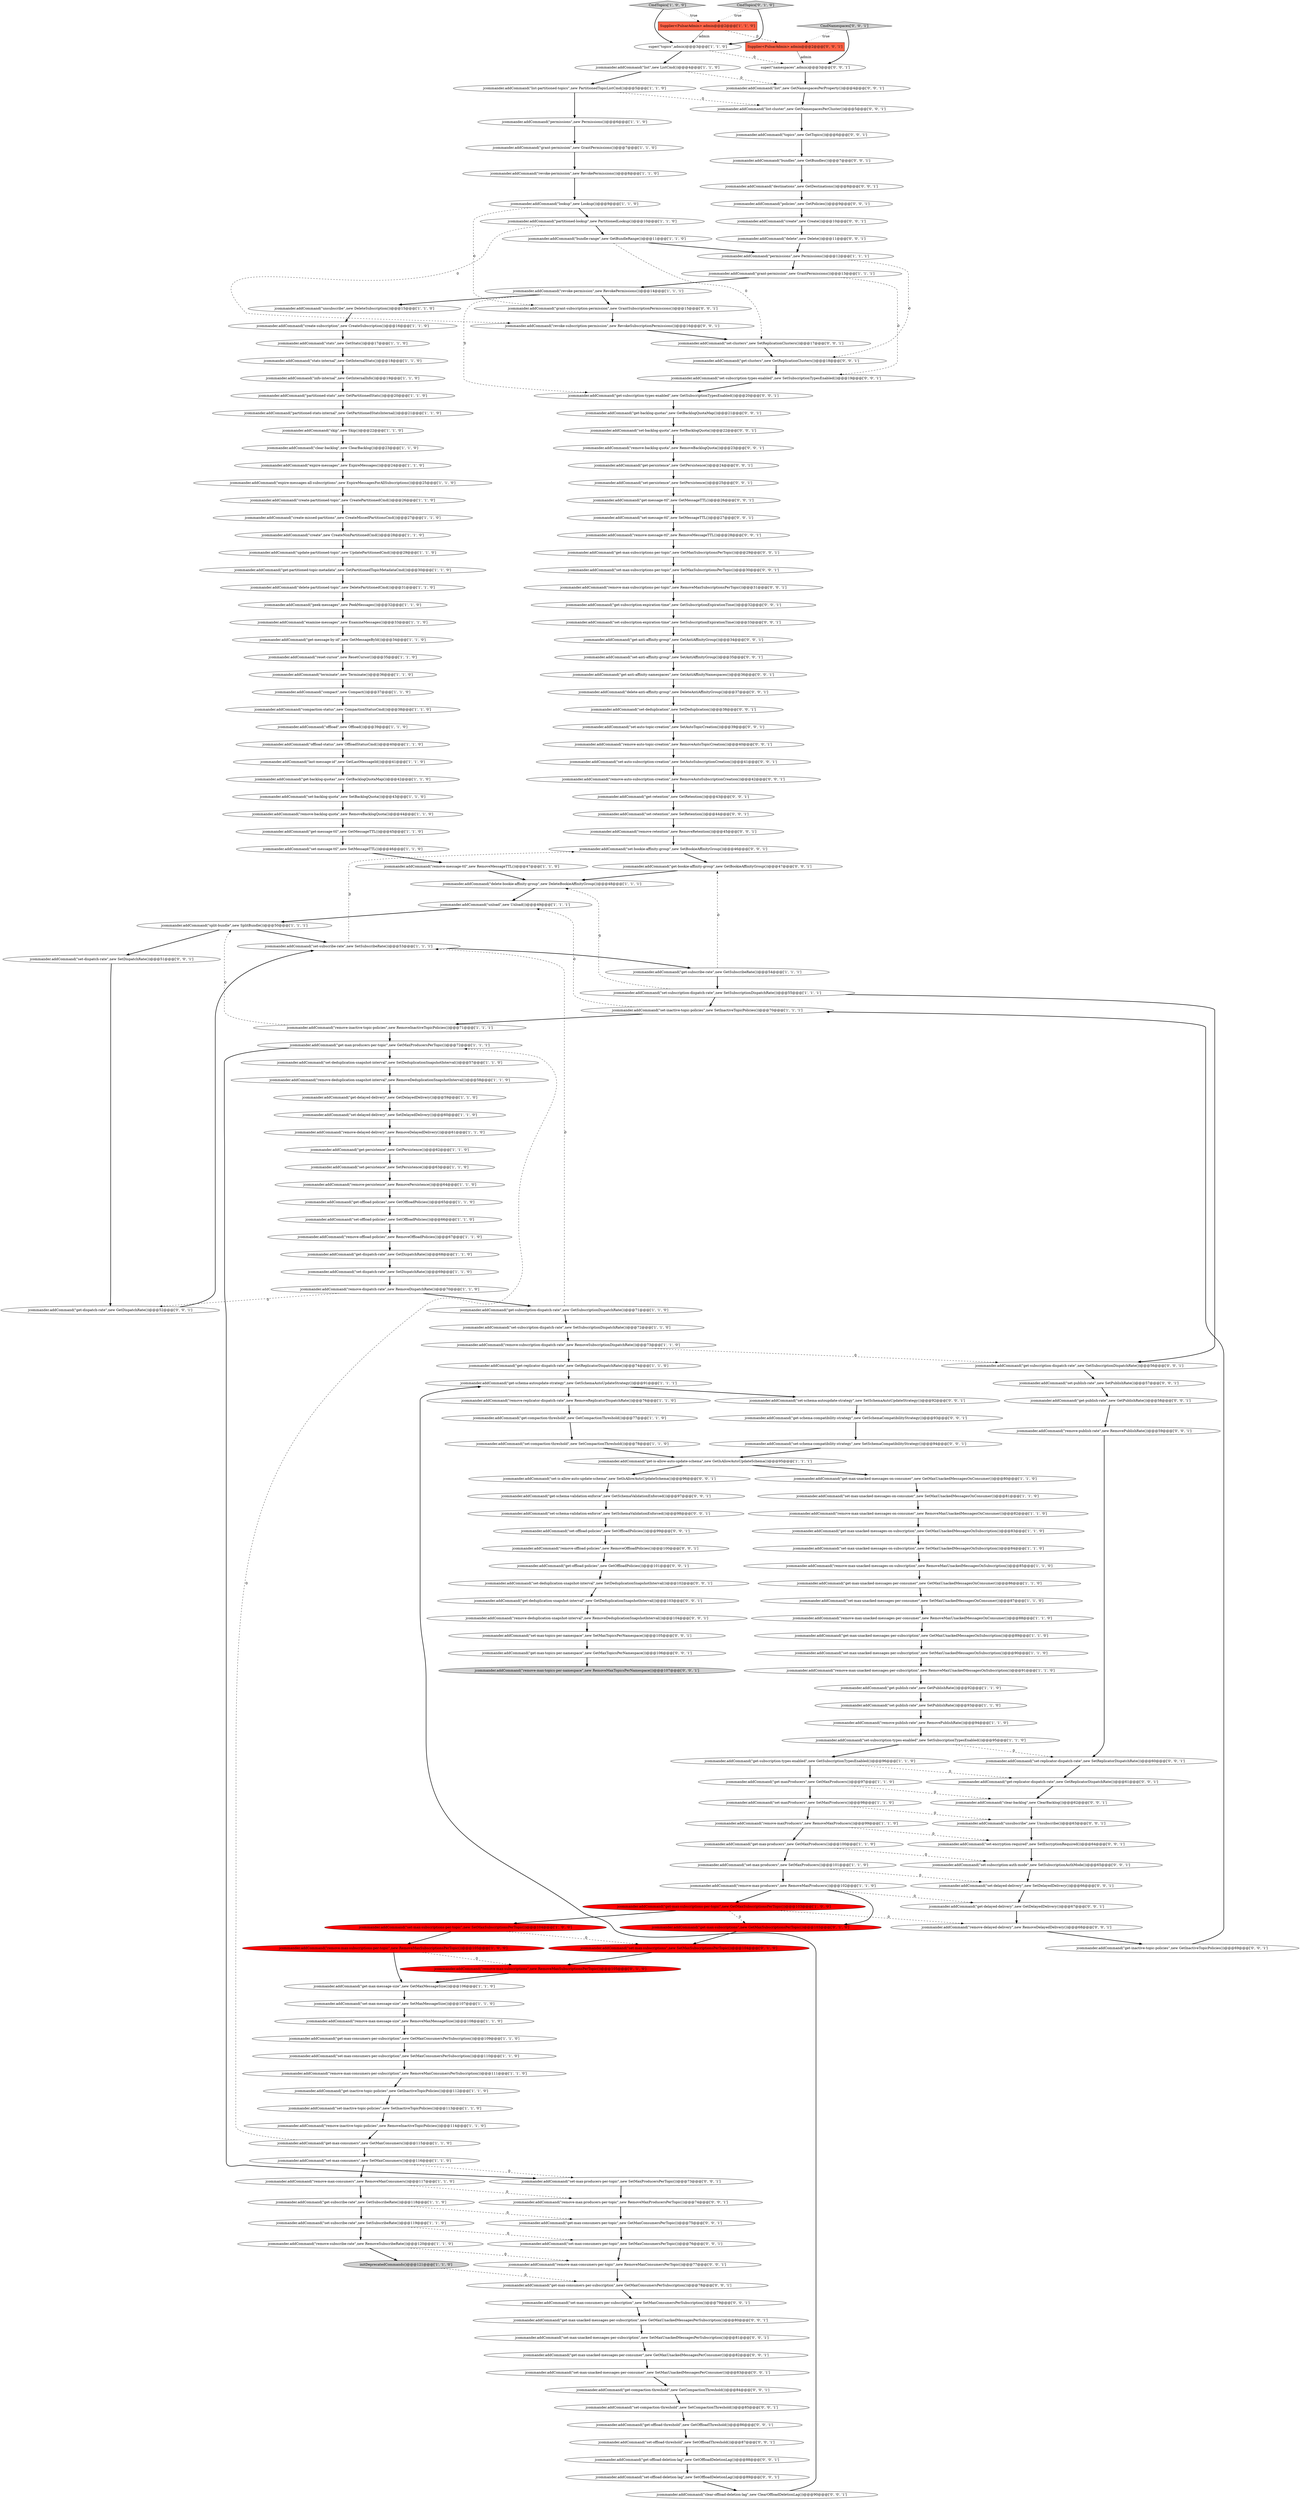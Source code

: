 digraph {
191 [style = filled, label = "jcommander.addCommand(\"list-cluster\",new GetNamespacesPerCluster())@@@5@@@['0', '0', '1']", fillcolor = white, shape = ellipse image = "AAA0AAABBB3BBB"];
61 [style = filled, label = "jcommander.addCommand(\"grant-permission\",new GrantPermissions())@@@13@@@['1', '1', '1']", fillcolor = white, shape = ellipse image = "AAA0AAABBB1BBB"];
88 [style = filled, label = "jcommander.addCommand(\"list\",new ListCmd())@@@4@@@['1', '1', '0']", fillcolor = white, shape = ellipse image = "AAA0AAABBB1BBB"];
70 [style = filled, label = "jcommander.addCommand(\"set-inactive-topic-policies\",new SetInactiveTopicPolicies())@@@70@@@['1', '1', '1']", fillcolor = white, shape = ellipse image = "AAA0AAABBB1BBB"];
201 [style = filled, label = "jcommander.addCommand(\"set-max-unacked-messages-per-consumer\",new SetMaxUnackedMessagesPerConsumer())@@@83@@@['0', '0', '1']", fillcolor = white, shape = ellipse image = "AAA0AAABBB3BBB"];
10 [style = filled, label = "jcommander.addCommand(\"get-max-unacked-messages-on-consumer\",new GetMaxUnackedMessagesOnConsumer())@@@80@@@['1', '1', '0']", fillcolor = white, shape = ellipse image = "AAA0AAABBB1BBB"];
3 [style = filled, label = "jcommander.addCommand(\"last-message-id\",new GetLastMessageId())@@@41@@@['1', '1', '0']", fillcolor = white, shape = ellipse image = "AAA0AAABBB1BBB"];
171 [style = filled, label = "jcommander.addCommand(\"set-deduplication-snapshot-interval\",new SetDeduplicationSnapshotInterval())@@@102@@@['0', '0', '1']", fillcolor = white, shape = ellipse image = "AAA0AAABBB3BBB"];
15 [style = filled, label = "jcommander.addCommand(\"get-subscription-types-enabled\",new GetSubscriptionTypesEnabled())@@@96@@@['1', '1', '0']", fillcolor = white, shape = ellipse image = "AAA0AAABBB1BBB"];
56 [style = filled, label = "jcommander.addCommand(\"get-max-unacked-messages-per-consumer\",new GetMaxUnackedMessagesOnConsumer())@@@86@@@['1', '1', '0']", fillcolor = white, shape = ellipse image = "AAA0AAABBB1BBB"];
96 [style = filled, label = "jcommander.addCommand(\"set-dispatch-rate\",new SetDispatchRate())@@@69@@@['1', '1', '0']", fillcolor = white, shape = ellipse image = "AAA0AAABBB1BBB"];
123 [style = filled, label = "jcommander.addCommand(\"get-max-subscriptions\",new GetMaxSubscriptionsPerTopic())@@@103@@@['0', '1', '0']", fillcolor = red, shape = ellipse image = "AAA1AAABBB2BBB"];
164 [style = filled, label = "jcommander.addCommand(\"delete-anti-affinity-group\",new DeleteAntiAffinityGroup())@@@37@@@['0', '0', '1']", fillcolor = white, shape = ellipse image = "AAA0AAABBB3BBB"];
50 [style = filled, label = "jcommander.addCommand(\"set-subscribe-rate\",new SetSubscribeRate())@@@53@@@['1', '1', '1']", fillcolor = white, shape = ellipse image = "AAA0AAABBB1BBB"];
212 [style = filled, label = "jcommander.addCommand(\"set-deduplication\",new SetDeduplication())@@@38@@@['0', '0', '1']", fillcolor = white, shape = ellipse image = "AAA0AAABBB3BBB"];
177 [style = filled, label = "jcommander.addCommand(\"set-publish-rate\",new SetPublishRate())@@@57@@@['0', '0', '1']", fillcolor = white, shape = ellipse image = "AAA0AAABBB3BBB"];
99 [style = filled, label = "jcommander.addCommand(\"get-dispatch-rate\",new GetDispatchRate())@@@68@@@['1', '1', '0']", fillcolor = white, shape = ellipse image = "AAA0AAABBB1BBB"];
208 [style = filled, label = "jcommander.addCommand(\"get-max-unacked-messages-per-subscription\",new GetMaxUnackedMessagesPerSubscription())@@@80@@@['0', '0', '1']", fillcolor = white, shape = ellipse image = "AAA0AAABBB3BBB"];
124 [style = filled, label = "jcommander.addCommand(\"remove-max-subscriptions\",new RemoveMaxSubscriptionsPerTopic())@@@105@@@['0', '1', '0']", fillcolor = red, shape = ellipse image = "AAA1AAABBB2BBB"];
95 [style = filled, label = "jcommander.addCommand(\"set-offload-policies\",new SetOffloadPolicies())@@@66@@@['1', '1', '0']", fillcolor = white, shape = ellipse image = "AAA0AAABBB1BBB"];
59 [style = filled, label = "jcommander.addCommand(\"compaction-status\",new CompactionStatusCmd())@@@38@@@['1', '1', '0']", fillcolor = white, shape = ellipse image = "AAA0AAABBB1BBB"];
115 [style = filled, label = "jcommander.addCommand(\"grant-permission\",new GrantPermissions())@@@7@@@['1', '1', '0']", fillcolor = white, shape = ellipse image = "AAA0AAABBB1BBB"];
27 [style = filled, label = "jcommander.addCommand(\"set-backlog-quota\",new SetBacklogQuota())@@@43@@@['1', '1', '0']", fillcolor = white, shape = ellipse image = "AAA0AAABBB1BBB"];
130 [style = filled, label = "jcommander.addCommand(\"remove-publish-rate\",new RemovePublishRate())@@@59@@@['0', '0', '1']", fillcolor = white, shape = ellipse image = "AAA0AAABBB3BBB"];
105 [style = filled, label = "jcommander.addCommand(\"set-inactive-topic-policies\",new SetInactiveTopicPolicies())@@@113@@@['1', '1', '0']", fillcolor = white, shape = ellipse image = "AAA0AAABBB1BBB"];
72 [style = filled, label = "jcommander.addCommand(\"set-subscription-dispatch-rate\",new SetSubscriptionDispatchRate())@@@72@@@['1', '1', '0']", fillcolor = white, shape = ellipse image = "AAA0AAABBB1BBB"];
67 [style = filled, label = "jcommander.addCommand(\"examine-messages\",new ExamineMessages())@@@33@@@['1', '1', '0']", fillcolor = white, shape = ellipse image = "AAA0AAABBB1BBB"];
163 [style = filled, label = "jcommander.addCommand(\"clear-backlog\",new ClearBacklog())@@@62@@@['0', '0', '1']", fillcolor = white, shape = ellipse image = "AAA0AAABBB3BBB"];
8 [style = filled, label = "jcommander.addCommand(\"remove-subscribe-rate\",new RemoveSubscribeRate())@@@120@@@['1', '1', '0']", fillcolor = white, shape = ellipse image = "AAA0AAABBB1BBB"];
109 [style = filled, label = "jcommander.addCommand(\"get-max-consumers\",new GetMaxConsumers())@@@115@@@['1', '1', '0']", fillcolor = white, shape = ellipse image = "AAA0AAABBB1BBB"];
58 [style = filled, label = "jcommander.addCommand(\"remove-max-unacked-messages-per-subscription\",new RemoveMaxUnackedMessagesOnSubscription())@@@91@@@['1', '1', '0']", fillcolor = white, shape = ellipse image = "AAA0AAABBB1BBB"];
193 [style = filled, label = "jcommander.addCommand(\"set-retention\",new SetRetention())@@@44@@@['0', '0', '1']", fillcolor = white, shape = ellipse image = "AAA0AAABBB3BBB"];
90 [style = filled, label = "jcommander.addCommand(\"set-deduplication-snapshot-interval\",new SetDeduplicationSnapshotInterval())@@@57@@@['1', '1', '0']", fillcolor = white, shape = ellipse image = "AAA0AAABBB1BBB"];
174 [style = filled, label = "jcommander.addCommand(\"get-subscription-dispatch-rate\",new GetSubscriptionDispatchRate())@@@56@@@['0', '0', '1']", fillcolor = white, shape = ellipse image = "AAA0AAABBB3BBB"];
127 [style = filled, label = "jcommander.addCommand(\"clear-offload-deletion-lag\",new ClearOffloadDeletionLag())@@@90@@@['0', '0', '1']", fillcolor = white, shape = ellipse image = "AAA0AAABBB3BBB"];
157 [style = filled, label = "jcommander.addCommand(\"list\",new GetNamespacesPerProperty())@@@4@@@['0', '0', '1']", fillcolor = white, shape = ellipse image = "AAA0AAABBB3BBB"];
47 [style = filled, label = "jcommander.addCommand(\"clear-backlog\",new ClearBacklog())@@@23@@@['1', '1', '0']", fillcolor = white, shape = ellipse image = "AAA0AAABBB1BBB"];
38 [style = filled, label = "jcommander.addCommand(\"get-persistence\",new GetPersistence())@@@62@@@['1', '1', '0']", fillcolor = white, shape = ellipse image = "AAA0AAABBB1BBB"];
190 [style = filled, label = "jcommander.addCommand(\"get-retention\",new GetRetention())@@@43@@@['0', '0', '1']", fillcolor = white, shape = ellipse image = "AAA0AAABBB3BBB"];
69 [style = filled, label = "jcommander.addCommand(\"get-subscription-dispatch-rate\",new GetSubscriptionDispatchRate())@@@71@@@['1', '1', '0']", fillcolor = white, shape = ellipse image = "AAA0AAABBB1BBB"];
166 [style = filled, label = "jcommander.addCommand(\"get-offload-threshold\",new GetOffloadThreshold())@@@86@@@['0', '0', '1']", fillcolor = white, shape = ellipse image = "AAA0AAABBB3BBB"];
198 [style = filled, label = "jcommander.addCommand(\"create\",new Create())@@@10@@@['0', '0', '1']", fillcolor = white, shape = ellipse image = "AAA0AAABBB3BBB"];
12 [style = filled, label = "jcommander.addCommand(\"set-max-unacked-messages-per-consumer\",new SetMaxUnackedMessagesOnConsumer())@@@87@@@['1', '1', '0']", fillcolor = white, shape = ellipse image = "AAA0AAABBB1BBB"];
145 [style = filled, label = "jcommander.addCommand(\"set-max-unacked-messages-per-subscription\",new SetMaxUnackedMessagesPerSubscription())@@@81@@@['0', '0', '1']", fillcolor = white, shape = ellipse image = "AAA0AAABBB3BBB"];
64 [style = filled, label = "jcommander.addCommand(\"get-message-ttl\",new GetMessageTTL())@@@45@@@['1', '1', '0']", fillcolor = white, shape = ellipse image = "AAA0AAABBB1BBB"];
205 [style = filled, label = "jcommander.addCommand(\"get-offload-deletion-lag\",new GetOffloadDeletionLag())@@@88@@@['0', '0', '1']", fillcolor = white, shape = ellipse image = "AAA0AAABBB3BBB"];
154 [style = filled, label = "jcommander.addCommand(\"set-message-ttl\",new SetMessageTTL())@@@27@@@['0', '0', '1']", fillcolor = white, shape = ellipse image = "AAA0AAABBB3BBB"];
159 [style = filled, label = "jcommander.addCommand(\"set-max-subscriptions-per-topic\",new SetMaxSubscriptionsPerTopic())@@@30@@@['0', '0', '1']", fillcolor = white, shape = ellipse image = "AAA0AAABBB3BBB"];
136 [style = filled, label = "jcommander.addCommand(\"get-max-consumers-per-subscription\",new GetMaxConsumersPerSubscription())@@@78@@@['0', '0', '1']", fillcolor = white, shape = ellipse image = "AAA0AAABBB3BBB"];
204 [style = filled, label = "jcommander.addCommand(\"get-clusters\",new GetReplicationClusters())@@@18@@@['0', '0', '1']", fillcolor = white, shape = ellipse image = "AAA0AAABBB3BBB"];
207 [style = filled, label = "jcommander.addCommand(\"revoke-subscription-permission\",new RevokeSubscriptionPermissions())@@@16@@@['0', '0', '1']", fillcolor = white, shape = ellipse image = "AAA0AAABBB3BBB"];
175 [style = filled, label = "jcommander.addCommand(\"set-replicator-dispatch-rate\",new SetReplicatorDispatchRate())@@@60@@@['0', '0', '1']", fillcolor = white, shape = ellipse image = "AAA0AAABBB3BBB"];
6 [style = filled, label = "jcommander.addCommand(\"get-compaction-threshold\",new GetCompactionThreshold())@@@77@@@['1', '1', '0']", fillcolor = white, shape = ellipse image = "AAA0AAABBB1BBB"];
16 [style = filled, label = "jcommander.addCommand(\"set-message-ttl\",new SetMessageTTL())@@@46@@@['1', '1', '0']", fillcolor = white, shape = ellipse image = "AAA0AAABBB1BBB"];
46 [style = filled, label = "jcommander.addCommand(\"get-subscribe-rate\",new GetSubscribeRate())@@@118@@@['1', '1', '0']", fillcolor = white, shape = ellipse image = "AAA0AAABBB1BBB"];
51 [style = filled, label = "jcommander.addCommand(\"set-maxProducers\",new SetMaxProducers())@@@98@@@['1', '1', '0']", fillcolor = white, shape = ellipse image = "AAA0AAABBB1BBB"];
85 [style = filled, label = "jcommander.addCommand(\"skip\",new Skip())@@@22@@@['1', '1', '0']", fillcolor = white, shape = ellipse image = "AAA0AAABBB1BBB"];
33 [style = filled, label = "Supplier<PulsarAdmin> admin@@@2@@@['1', '1', '0']", fillcolor = tomato, shape = box image = "AAA0AAABBB1BBB"];
73 [style = filled, label = "jcommander.addCommand(\"get-delayed-delivery\",new GetDelayedDelivery())@@@59@@@['1', '1', '0']", fillcolor = white, shape = ellipse image = "AAA0AAABBB1BBB"];
116 [style = filled, label = "jcommander.addCommand(\"get-max-producers\",new GetMaxProducers())@@@100@@@['1', '1', '0']", fillcolor = white, shape = ellipse image = "AAA0AAABBB1BBB"];
39 [style = filled, label = "jcommander.addCommand(\"remove-max-consumers\",new RemoveMaxConsumers())@@@117@@@['1', '1', '0']", fillcolor = white, shape = ellipse image = "AAA0AAABBB1BBB"];
19 [style = filled, label = "jcommander.addCommand(\"remove-max-unacked-messages-per-consumer\",new RemoveMaxUnackedMessagesOnConsumer())@@@88@@@['1', '1', '0']", fillcolor = white, shape = ellipse image = "AAA0AAABBB1BBB"];
35 [style = filled, label = "jcommander.addCommand(\"remove-inactive-topic-policies\",new RemoveInactiveTopicPolicies())@@@71@@@['1', '1', '1']", fillcolor = white, shape = ellipse image = "AAA0AAABBB1BBB"];
147 [style = filled, label = "jcommander.addCommand(\"set-max-producers-per-topic\",new SetMaxProducersPerTopic())@@@73@@@['0', '0', '1']", fillcolor = white, shape = ellipse image = "AAA0AAABBB3BBB"];
14 [style = filled, label = "jcommander.addCommand(\"set-max-unacked-messages-on-consumer\",new SetMaxUnackedMessagesOnConsumer())@@@81@@@['1', '1', '0']", fillcolor = white, shape = ellipse image = "AAA0AAABBB1BBB"];
55 [style = filled, label = "jcommander.addCommand(\"create\",new CreateNonPartitionedCmd())@@@28@@@['1', '1', '0']", fillcolor = white, shape = ellipse image = "AAA0AAABBB1BBB"];
195 [style = filled, label = "jcommander.addCommand(\"get-anti-affinity-group\",new GetAntiAffinityGroup())@@@34@@@['0', '0', '1']", fillcolor = white, shape = ellipse image = "AAA0AAABBB3BBB"];
43 [style = filled, label = "jcommander.addCommand(\"set-max-unacked-messages-on-subscription\",new SetMaxUnackedMessagesOnSubscription())@@@84@@@['1', '1', '0']", fillcolor = white, shape = ellipse image = "AAA0AAABBB1BBB"];
93 [style = filled, label = "jcommander.addCommand(\"set-max-unacked-messages-per-subscription\",new SetMaxUnackedMessagesOnSubscription())@@@90@@@['1', '1', '0']", fillcolor = white, shape = ellipse image = "AAA0AAABBB1BBB"];
119 [style = filled, label = "jcommander.addCommand(\"remove-replicator-dispatch-rate\",new RemoveReplicatorDispatchRate())@@@76@@@['1', '1', '0']", fillcolor = white, shape = ellipse image = "AAA0AAABBB1BBB"];
206 [style = filled, label = "jcommander.addCommand(\"set-subscription-auth-mode\",new SetSubscriptionAuthMode())@@@65@@@['0', '0', '1']", fillcolor = white, shape = ellipse image = "AAA0AAABBB3BBB"];
25 [style = filled, label = "jcommander.addCommand(\"remove-backlog-quota\",new RemoveBacklogQuota())@@@44@@@['1', '1', '0']", fillcolor = white, shape = ellipse image = "AAA0AAABBB1BBB"];
114 [style = filled, label = "jcommander.addCommand(\"get-message-by-id\",new GetMessageById())@@@34@@@['1', '1', '0']", fillcolor = white, shape = ellipse image = "AAA0AAABBB1BBB"];
36 [style = filled, label = "jcommander.addCommand(\"expire-messages-all-subscriptions\",new ExpireMessagesForAllSubscriptions())@@@25@@@['1', '1', '0']", fillcolor = white, shape = ellipse image = "AAA0AAABBB1BBB"];
151 [style = filled, label = "jcommander.addCommand(\"set-bookie-affinity-group\",new SetBookieAffinityGroup())@@@46@@@['0', '0', '1']", fillcolor = white, shape = ellipse image = "AAA0AAABBB3BBB"];
144 [style = filled, label = "jcommander.addCommand(\"remove-auto-topic-creation\",new RemoveAutoTopicCreation())@@@40@@@['0', '0', '1']", fillcolor = white, shape = ellipse image = "AAA0AAABBB3BBB"];
31 [style = filled, label = "jcommander.addCommand(\"expire-messages\",new ExpireMessages())@@@24@@@['1', '1', '0']", fillcolor = white, shape = ellipse image = "AAA0AAABBB1BBB"];
173 [style = filled, label = "jcommander.addCommand(\"set-persistence\",new SetPersistence())@@@25@@@['0', '0', '1']", fillcolor = white, shape = ellipse image = "AAA0AAABBB3BBB"];
141 [style = filled, label = "super(\"namespaces\",admin)@@@3@@@['0', '0', '1']", fillcolor = white, shape = ellipse image = "AAA0AAABBB3BBB"];
172 [style = filled, label = "jcommander.addCommand(\"get-subscription-types-enabled\",new GetSubscriptionTypesEnabled())@@@20@@@['0', '0', '1']", fillcolor = white, shape = ellipse image = "AAA0AAABBB3BBB"];
101 [style = filled, label = "jcommander.addCommand(\"set-max-consumers\",new SetMaxConsumers())@@@116@@@['1', '1', '0']", fillcolor = white, shape = ellipse image = "AAA0AAABBB1BBB"];
146 [style = filled, label = "jcommander.addCommand(\"get-max-subscriptions-per-topic\",new GetMaxSubscriptionsPerTopic())@@@29@@@['0', '0', '1']", fillcolor = white, shape = ellipse image = "AAA0AAABBB3BBB"];
169 [style = filled, label = "jcommander.addCommand(\"get-max-unacked-messages-per-consumer\",new GetMaxUnackedMessagesPerConsumer())@@@82@@@['0', '0', '1']", fillcolor = white, shape = ellipse image = "AAA0AAABBB3BBB"];
9 [style = filled, label = "jcommander.addCommand(\"lookup\",new Lookup())@@@9@@@['1', '1', '0']", fillcolor = white, shape = ellipse image = "AAA0AAABBB1BBB"];
80 [style = filled, label = "jcommander.addCommand(\"peek-messages\",new PeekMessages())@@@32@@@['1', '1', '0']", fillcolor = white, shape = ellipse image = "AAA0AAABBB1BBB"];
0 [style = filled, label = "jcommander.addCommand(\"terminate\",new Terminate())@@@36@@@['1', '1', '0']", fillcolor = white, shape = ellipse image = "AAA0AAABBB1BBB"];
63 [style = filled, label = "jcommander.addCommand(\"permissions\",new Permissions())@@@12@@@['1', '1', '1']", fillcolor = white, shape = ellipse image = "AAA0AAABBB1BBB"];
48 [style = filled, label = "jcommander.addCommand(\"permissions\",new Permissions())@@@6@@@['1', '1', '0']", fillcolor = white, shape = ellipse image = "AAA0AAABBB1BBB"];
44 [style = filled, label = "jcommander.addCommand(\"set-subscription-types-enabled\",new SetSubscriptionTypesEnabled())@@@95@@@['1', '1', '0']", fillcolor = white, shape = ellipse image = "AAA0AAABBB1BBB"];
110 [style = filled, label = "jcommander.addCommand(\"split-bundle\",new SplitBundle())@@@50@@@['1', '1', '1']", fillcolor = white, shape = ellipse image = "AAA0AAABBB1BBB"];
66 [style = filled, label = "jcommander.addCommand(\"get-maxProducers\",new GetMaxProducers())@@@97@@@['1', '1', '0']", fillcolor = white, shape = ellipse image = "AAA0AAABBB1BBB"];
182 [style = filled, label = "jcommander.addCommand(\"set-offload-policies\",new SetOffloadPolicies())@@@99@@@['0', '0', '1']", fillcolor = white, shape = ellipse image = "AAA0AAABBB3BBB"];
203 [style = filled, label = "jcommander.addCommand(\"remove-deduplication-snapshot-interval\",new RemoveDeduplicationSnapshotInterval())@@@104@@@['0', '0', '1']", fillcolor = white, shape = ellipse image = "AAA0AAABBB3BBB"];
122 [style = filled, label = "jcommander.addCommand(\"set-max-subscriptions\",new SetMaxSubscriptionsPerTopic())@@@104@@@['0', '1', '0']", fillcolor = red, shape = ellipse image = "AAA1AAABBB2BBB"];
156 [style = filled, label = "jcommander.addCommand(\"policies\",new GetPolicies())@@@9@@@['0', '0', '1']", fillcolor = white, shape = ellipse image = "AAA0AAABBB3BBB"];
84 [style = filled, label = "jcommander.addCommand(\"get-schema-autoupdate-strategy\",new GetSchemaAutoUpdateStrategy())@@@91@@@['1', '1', '1']", fillcolor = white, shape = ellipse image = "AAA0AAABBB1BBB"];
108 [style = filled, label = "jcommander.addCommand(\"remove-max-unacked-messages-on-subscription\",new RemoveMaxUnackedMessagesOnSubscription())@@@85@@@['1', '1', '0']", fillcolor = white, shape = ellipse image = "AAA0AAABBB1BBB"];
215 [style = filled, label = "jcommander.addCommand(\"unsubscribe\",new Unsubscribe())@@@63@@@['0', '0', '1']", fillcolor = white, shape = ellipse image = "AAA0AAABBB3BBB"];
40 [style = filled, label = "CmdTopics['1', '0', '0']", fillcolor = lightgray, shape = diamond image = "AAA0AAABBB1BBB"];
20 [style = filled, label = "jcommander.addCommand(\"get-inactive-topic-policies\",new GetInactiveTopicPolicies())@@@112@@@['1', '1', '0']", fillcolor = white, shape = ellipse image = "AAA0AAABBB1BBB"];
186 [style = filled, label = "jcommander.addCommand(\"remove-delayed-delivery\",new RemoveDelayedDelivery())@@@68@@@['0', '0', '1']", fillcolor = white, shape = ellipse image = "AAA0AAABBB3BBB"];
81 [style = filled, label = "jcommander.addCommand(\"unload\",new Unload())@@@49@@@['1', '1', '1']", fillcolor = white, shape = ellipse image = "AAA0AAABBB1BBB"];
132 [style = filled, label = "jcommander.addCommand(\"delete\",new Delete())@@@11@@@['0', '0', '1']", fillcolor = white, shape = ellipse image = "AAA0AAABBB3BBB"];
102 [style = filled, label = "super(\"topics\",admin)@@@3@@@['1', '1', '0']", fillcolor = white, shape = ellipse image = "AAA0AAABBB1BBB"];
112 [style = filled, label = "jcommander.addCommand(\"revoke-permission\",new RevokePermissions())@@@14@@@['1', '1', '1']", fillcolor = white, shape = ellipse image = "AAA0AAABBB1BBB"];
139 [style = filled, label = "jcommander.addCommand(\"destinations\",new GetDestinations())@@@8@@@['0', '0', '1']", fillcolor = white, shape = ellipse image = "AAA0AAABBB3BBB"];
32 [style = filled, label = "jcommander.addCommand(\"create-subscription\",new CreateSubscription())@@@16@@@['1', '1', '0']", fillcolor = white, shape = ellipse image = "AAA0AAABBB1BBB"];
104 [style = filled, label = "jcommander.addCommand(\"set-persistence\",new SetPersistence())@@@63@@@['1', '1', '0']", fillcolor = white, shape = ellipse image = "AAA0AAABBB1BBB"];
121 [style = filled, label = "CmdTopics['0', '1', '0']", fillcolor = lightgray, shape = diamond image = "AAA0AAABBB2BBB"];
149 [style = filled, label = "jcommander.addCommand(\"get-schema-compatibility-strategy\",new GetSchemaCompatibilityStrategy())@@@93@@@['0', '0', '1']", fillcolor = white, shape = ellipse image = "AAA0AAABBB3BBB"];
97 [style = filled, label = "jcommander.addCommand(\"remove-dispatch-rate\",new RemoveDispatchRate())@@@70@@@['1', '1', '0']", fillcolor = white, shape = ellipse image = "AAA0AAABBB1BBB"];
160 [style = filled, label = "jcommander.addCommand(\"get-publish-rate\",new GetPublishRate())@@@58@@@['0', '0', '1']", fillcolor = white, shape = ellipse image = "AAA0AAABBB3BBB"];
52 [style = filled, label = "jcommander.addCommand(\"remove-max-producers\",new RemoveMaxProducers())@@@102@@@['1', '1', '0']", fillcolor = white, shape = ellipse image = "AAA0AAABBB1BBB"];
199 [style = filled, label = "jcommander.addCommand(\"set-schema-autoupdate-strategy\",new SetSchemaAutoUpdateStrategy())@@@92@@@['0', '0', '1']", fillcolor = white, shape = ellipse image = "AAA0AAABBB3BBB"];
30 [style = filled, label = "jcommander.addCommand(\"partitioned-lookup\",new PartitionedLookup())@@@10@@@['1', '1', '0']", fillcolor = white, shape = ellipse image = "AAA0AAABBB1BBB"];
135 [style = filled, label = "jcommander.addCommand(\"set-compaction-threshold\",new SetCompactionThreshold())@@@85@@@['0', '0', '1']", fillcolor = white, shape = ellipse image = "AAA0AAABBB3BBB"];
140 [style = filled, label = "jcommander.addCommand(\"remove-max-topics-per-namespace\",new RemoveMaxTopicsPerNamespace())@@@107@@@['0', '0', '1']", fillcolor = lightgray, shape = ellipse image = "AAA0AAABBB3BBB"];
41 [style = filled, label = "jcommander.addCommand(\"get-backlog-quotas\",new GetBacklogQuotaMap())@@@42@@@['1', '1', '0']", fillcolor = white, shape = ellipse image = "AAA0AAABBB1BBB"];
152 [style = filled, label = "jcommander.addCommand(\"get-deduplication-snapshot-interval\",new GetDeduplicationSnapshotInterval())@@@103@@@['0', '0', '1']", fillcolor = white, shape = ellipse image = "AAA0AAABBB3BBB"];
92 [style = filled, label = "jcommander.addCommand(\"set-max-consumers-per-subscription\",new SetMaxConsumersPerSubscription())@@@110@@@['1', '1', '0']", fillcolor = white, shape = ellipse image = "AAA0AAABBB1BBB"];
45 [style = filled, label = "jcommander.addCommand(\"remove-message-ttl\",new RemoveMessageTTL())@@@47@@@['1', '1', '0']", fillcolor = white, shape = ellipse image = "AAA0AAABBB1BBB"];
148 [style = filled, label = "jcommander.addCommand(\"set-dispatch-rate\",new SetDispatchRate())@@@51@@@['0', '0', '1']", fillcolor = white, shape = ellipse image = "AAA0AAABBB3BBB"];
180 [style = filled, label = "jcommander.addCommand(\"set-max-consumers-per-topic\",new SetMaxConsumersPerTopic())@@@76@@@['0', '0', '1']", fillcolor = white, shape = ellipse image = "AAA0AAABBB3BBB"];
142 [style = filled, label = "Supplier<PulsarAdmin> admin@@@2@@@['0', '0', '1']", fillcolor = tomato, shape = box image = "AAA0AAABBB3BBB"];
86 [style = filled, label = "jcommander.addCommand(\"create-missed-partitions\",new CreateMissedPartitionsCmd())@@@27@@@['1', '1', '0']", fillcolor = white, shape = ellipse image = "AAA0AAABBB1BBB"];
150 [style = filled, label = "jcommander.addCommand(\"set-delayed-delivery\",new SetDelayedDelivery())@@@66@@@['0', '0', '1']", fillcolor = white, shape = ellipse image = "AAA0AAABBB3BBB"];
113 [style = filled, label = "jcommander.addCommand(\"get-offload-policies\",new GetOffloadPolicies())@@@65@@@['1', '1', '0']", fillcolor = white, shape = ellipse image = "AAA0AAABBB1BBB"];
26 [style = filled, label = "jcommander.addCommand(\"remove-inactive-topic-policies\",new RemoveInactiveTopicPolicies())@@@114@@@['1', '1', '0']", fillcolor = white, shape = ellipse image = "AAA0AAABBB1BBB"];
167 [style = filled, label = "jcommander.addCommand(\"remove-max-subscriptions-per-topic\",new RemoveMaxSubscriptionsPerTopic())@@@31@@@['0', '0', '1']", fillcolor = white, shape = ellipse image = "AAA0AAABBB3BBB"];
37 [style = filled, label = "jcommander.addCommand(\"set-max-producers\",new SetMaxProducers())@@@101@@@['1', '1', '0']", fillcolor = white, shape = ellipse image = "AAA0AAABBB1BBB"];
129 [style = filled, label = "jcommander.addCommand(\"get-message-ttl\",new GetMessageTTL())@@@26@@@['0', '0', '1']", fillcolor = white, shape = ellipse image = "AAA0AAABBB3BBB"];
158 [style = filled, label = "jcommander.addCommand(\"get-bookie-affinity-group\",new GetBookieAffinityGroup())@@@47@@@['0', '0', '1']", fillcolor = white, shape = ellipse image = "AAA0AAABBB3BBB"];
188 [style = filled, label = "jcommander.addCommand(\"set-auto-topic-creation\",new SetAutoTopicCreation())@@@39@@@['0', '0', '1']", fillcolor = white, shape = ellipse image = "AAA0AAABBB3BBB"];
34 [style = filled, label = "jcommander.addCommand(\"remove-publish-rate\",new RemovePublishRate())@@@94@@@['1', '1', '0']", fillcolor = white, shape = ellipse image = "AAA0AAABBB1BBB"];
28 [style = filled, label = "jcommander.addCommand(\"get-publish-rate\",new GetPublishRate())@@@92@@@['1', '1', '0']", fillcolor = white, shape = ellipse image = "AAA0AAABBB1BBB"];
94 [style = filled, label = "jcommander.addCommand(\"partitioned-stats-internal\",new GetPartitionedStatsInternal())@@@21@@@['1', '1', '0']", fillcolor = white, shape = ellipse image = "AAA0AAABBB1BBB"];
192 [style = filled, label = "jcommander.addCommand(\"set-subscription-expiration-time\",new SetSubscriptionExpirationTime())@@@33@@@['0', '0', '1']", fillcolor = white, shape = ellipse image = "AAA0AAABBB3BBB"];
54 [style = filled, label = "jcommander.addCommand(\"get-replicator-dispatch-rate\",new GetReplicatorDispatchRate())@@@74@@@['1', '1', '0']", fillcolor = white, shape = ellipse image = "AAA0AAABBB1BBB"];
211 [style = filled, label = "jcommander.addCommand(\"get-max-topics-per-namespace\",new GetMaxTopicsPerNamespace())@@@106@@@['0', '0', '1']", fillcolor = white, shape = ellipse image = "AAA0AAABBB3BBB"];
82 [style = filled, label = "jcommander.addCommand(\"offload-status\",new OffloadStatusCmd())@@@40@@@['1', '1', '0']", fillcolor = white, shape = ellipse image = "AAA0AAABBB1BBB"];
87 [style = filled, label = "jcommander.addCommand(\"get-max-producers-per-topic\",new GetMaxProducersPerTopic())@@@72@@@['1', '1', '1']", fillcolor = white, shape = ellipse image = "AAA0AAABBB1BBB"];
13 [style = filled, label = "jcommander.addCommand(\"set-publish-rate\",new SetPublishRate())@@@93@@@['1', '1', '0']", fillcolor = white, shape = ellipse image = "AAA0AAABBB1BBB"];
2 [style = filled, label = "jcommander.addCommand(\"get-max-message-size\",new GetMaxMessageSize())@@@106@@@['1', '1', '0']", fillcolor = white, shape = ellipse image = "AAA0AAABBB1BBB"];
57 [style = filled, label = "jcommander.addCommand(\"bundle-range\",new GetBundleRange())@@@11@@@['1', '1', '0']", fillcolor = white, shape = ellipse image = "AAA0AAABBB1BBB"];
194 [style = filled, label = "jcommander.addCommand(\"get-compaction-threshold\",new GetCompactionThreshold())@@@84@@@['0', '0', '1']", fillcolor = white, shape = ellipse image = "AAA0AAABBB3BBB"];
134 [style = filled, label = "jcommander.addCommand(\"get-replicator-dispatch-rate\",new GetReplicatorDispatchRate())@@@61@@@['0', '0', '1']", fillcolor = white, shape = ellipse image = "AAA0AAABBB3BBB"];
75 [style = filled, label = "jcommander.addCommand(\"set-max-subscriptions-per-topic\",new SetMaxSubscriptionsPerTopic())@@@104@@@['1', '0', '0']", fillcolor = red, shape = ellipse image = "AAA1AAABBB1BBB"];
179 [style = filled, label = "jcommander.addCommand(\"remove-max-producers-per-topic\",new RemoveMaxProducersPerTopic())@@@74@@@['0', '0', '1']", fillcolor = white, shape = ellipse image = "AAA0AAABBB3BBB"];
49 [style = filled, label = "jcommander.addCommand(\"offload\",new Offload())@@@39@@@['1', '1', '0']", fillcolor = white, shape = ellipse image = "AAA0AAABBB1BBB"];
183 [style = filled, label = "jcommander.addCommand(\"get-anti-affinity-namespaces\",new GetAntiAffinityNamespaces())@@@36@@@['0', '0', '1']", fillcolor = white, shape = ellipse image = "AAA0AAABBB3BBB"];
126 [style = filled, label = "jcommander.addCommand(\"remove-auto-subscription-creation\",new RemoveAutoSubscriptionCreation())@@@42@@@['0', '0', '1']", fillcolor = white, shape = ellipse image = "AAA0AAABBB3BBB"];
76 [style = filled, label = "jcommander.addCommand(\"partitioned-stats\",new GetPartitionedStats())@@@20@@@['1', '1', '0']", fillcolor = white, shape = ellipse image = "AAA0AAABBB1BBB"];
91 [style = filled, label = "jcommander.addCommand(\"update-partitioned-topic\",new UpdatePartitionedCmd())@@@29@@@['1', '1', '0']", fillcolor = white, shape = ellipse image = "AAA0AAABBB1BBB"];
216 [style = filled, label = "jcommander.addCommand(\"grant-subscription-permission\",new GrantSubscriptionPermissions())@@@15@@@['0', '0', '1']", fillcolor = white, shape = ellipse image = "AAA0AAABBB3BBB"];
4 [style = filled, label = "jcommander.addCommand(\"remove-subscription-dispatch-rate\",new RemoveSubscriptionDispatchRate())@@@73@@@['1', '1', '0']", fillcolor = white, shape = ellipse image = "AAA0AAABBB1BBB"];
189 [style = filled, label = "jcommander.addCommand(\"set-max-consumers-per-subscription\",new SetMaxConsumersPerSubscription())@@@79@@@['0', '0', '1']", fillcolor = white, shape = ellipse image = "AAA0AAABBB3BBB"];
62 [style = filled, label = "jcommander.addCommand(\"remove-persistence\",new RemovePersistence())@@@64@@@['1', '1', '0']", fillcolor = white, shape = ellipse image = "AAA0AAABBB1BBB"];
213 [style = filled, label = "jcommander.addCommand(\"get-schema-validation-enforce\",new GetSchemaValidationEnforced())@@@97@@@['0', '0', '1']", fillcolor = white, shape = ellipse image = "AAA0AAABBB3BBB"];
24 [style = filled, label = "jcommander.addCommand(\"unsubscribe\",new DeleteSubscription())@@@15@@@['1', '1', '0']", fillcolor = white, shape = ellipse image = "AAA0AAABBB1BBB"];
22 [style = filled, label = "jcommander.addCommand(\"set-subscribe-rate\",new SetSubscribeRate())@@@119@@@['1', '1', '0']", fillcolor = white, shape = ellipse image = "AAA0AAABBB1BBB"];
143 [style = filled, label = "jcommander.addCommand(\"get-subscription-expiration-time\",new GetSubscriptionExpirationTime())@@@32@@@['0', '0', '1']", fillcolor = white, shape = ellipse image = "AAA0AAABBB3BBB"];
1 [style = filled, label = "jcommander.addCommand(\"get-partitioned-topic-metadata\",new GetPartitionedTopicMetadataCmd())@@@30@@@['1', '1', '0']", fillcolor = white, shape = ellipse image = "AAA0AAABBB1BBB"];
53 [style = filled, label = "jcommander.addCommand(\"set-max-message-size\",new SetMaxMessageSize())@@@107@@@['1', '1', '0']", fillcolor = white, shape = ellipse image = "AAA0AAABBB1BBB"];
185 [style = filled, label = "jcommander.addCommand(\"set-backlog-quota\",new SetBacklogQuota())@@@22@@@['0', '0', '1']", fillcolor = white, shape = ellipse image = "AAA0AAABBB3BBB"];
18 [style = filled, label = "jcommander.addCommand(\"delete-bookie-affinity-group\",new DeleteBookieAffinityGroup())@@@48@@@['1', '1', '1']", fillcolor = white, shape = ellipse image = "AAA0AAABBB1BBB"];
23 [style = filled, label = "jcommander.addCommand(\"create-partitioned-topic\",new CreatePartitionedCmd())@@@26@@@['1', '1', '0']", fillcolor = white, shape = ellipse image = "AAA0AAABBB1BBB"];
131 [style = filled, label = "jcommander.addCommand(\"get-max-consumers-per-topic\",new GetMaxConsumersPerTopic())@@@75@@@['0', '0', '1']", fillcolor = white, shape = ellipse image = "AAA0AAABBB3BBB"];
118 [style = filled, label = "jcommander.addCommand(\"remove-max-consumers-per-subscription\",new RemoveMaxConsumersPerSubscription())@@@111@@@['1', '1', '0']", fillcolor = white, shape = ellipse image = "AAA0AAABBB1BBB"];
165 [style = filled, label = "jcommander.addCommand(\"remove-offload-policies\",new RemoveOffloadPolicies())@@@100@@@['0', '0', '1']", fillcolor = white, shape = ellipse image = "AAA0AAABBB3BBB"];
210 [style = filled, label = "jcommander.addCommand(\"remove-max-consumers-per-topic\",new RemoveMaxConsumersPerTopic())@@@77@@@['0', '0', '1']", fillcolor = white, shape = ellipse image = "AAA0AAABBB3BBB"];
100 [style = filled, label = "jcommander.addCommand(\"remove-maxProducers\",new RemoveMaxProducers())@@@99@@@['1', '1', '0']", fillcolor = white, shape = ellipse image = "AAA0AAABBB1BBB"];
11 [style = filled, label = "jcommander.addCommand(\"get-max-unacked-messages-on-subscription\",new GetMaxUnackedMessagesOnSubscription())@@@83@@@['1', '1', '0']", fillcolor = white, shape = ellipse image = "AAA0AAABBB1BBB"];
138 [style = filled, label = "jcommander.addCommand(\"set-anti-affinity-group\",new SetAntiAffinityGroup())@@@35@@@['0', '0', '1']", fillcolor = white, shape = ellipse image = "AAA0AAABBB3BBB"];
202 [style = filled, label = "jcommander.addCommand(\"set-auto-subscription-creation\",new SetAutoSubscriptionCreation())@@@41@@@['0', '0', '1']", fillcolor = white, shape = ellipse image = "AAA0AAABBB3BBB"];
155 [style = filled, label = "jcommander.addCommand(\"get-delayed-delivery\",new GetDelayedDelivery())@@@67@@@['0', '0', '1']", fillcolor = white, shape = ellipse image = "AAA0AAABBB3BBB"];
168 [style = filled, label = "jcommander.addCommand(\"set-offload-threshold\",new SetOffloadThreshold())@@@87@@@['0', '0', '1']", fillcolor = white, shape = ellipse image = "AAA0AAABBB3BBB"];
103 [style = filled, label = "jcommander.addCommand(\"remove-delayed-delivery\",new RemoveDelayedDelivery())@@@61@@@['1', '1', '0']", fillcolor = white, shape = ellipse image = "AAA0AAABBB1BBB"];
60 [style = filled, label = "jcommander.addCommand(\"compact\",new Compact())@@@37@@@['1', '1', '0']", fillcolor = white, shape = ellipse image = "AAA0AAABBB1BBB"];
68 [style = filled, label = "jcommander.addCommand(\"set-delayed-delivery\",new SetDelayedDelivery())@@@60@@@['1', '1', '0']", fillcolor = white, shape = ellipse image = "AAA0AAABBB1BBB"];
74 [style = filled, label = "jcommander.addCommand(\"get-is-allow-auto-update-schema\",new GetIsAllowAutoUpdateSchema())@@@95@@@['1', '1', '1']", fillcolor = white, shape = ellipse image = "AAA0AAABBB1BBB"];
184 [style = filled, label = "jcommander.addCommand(\"topics\",new GetTopics())@@@6@@@['0', '0', '1']", fillcolor = white, shape = ellipse image = "AAA0AAABBB3BBB"];
21 [style = filled, label = "jcommander.addCommand(\"remove-deduplication-snapshot-interval\",new RemoveDeduplicationSnapshotInterval())@@@58@@@['1', '1', '0']", fillcolor = white, shape = ellipse image = "AAA0AAABBB1BBB"];
200 [style = filled, label = "jcommander.addCommand(\"set-subscription-types-enabled\",new SetSubscriptionTypesEnabled())@@@19@@@['0', '0', '1']", fillcolor = white, shape = ellipse image = "AAA0AAABBB3BBB"];
176 [style = filled, label = "jcommander.addCommand(\"get-offload-policies\",new GetOffloadPolicies())@@@101@@@['0', '0', '1']", fillcolor = white, shape = ellipse image = "AAA0AAABBB3BBB"];
161 [style = filled, label = "jcommander.addCommand(\"get-backlog-quotas\",new GetBacklogQuotaMap())@@@21@@@['0', '0', '1']", fillcolor = white, shape = ellipse image = "AAA0AAABBB3BBB"];
78 [style = filled, label = "jcommander.addCommand(\"get-subscribe-rate\",new GetSubscribeRate())@@@54@@@['1', '1', '1']", fillcolor = white, shape = ellipse image = "AAA0AAABBB1BBB"];
137 [style = filled, label = "jcommander.addCommand(\"set-max-topics-per-namespace\",new SetMaxTopicsPerNamespace())@@@105@@@['0', '0', '1']", fillcolor = white, shape = ellipse image = "AAA0AAABBB3BBB"];
29 [style = filled, label = "jcommander.addCommand(\"remove-max-message-size\",new RemoveMaxMessageSize())@@@108@@@['1', '1', '0']", fillcolor = white, shape = ellipse image = "AAA0AAABBB1BBB"];
89 [style = filled, label = "jcommander.addCommand(\"remove-max-unacked-messages-on-consumer\",new RemoveMaxUnackedMessagesOnConsumer())@@@82@@@['1', '1', '0']", fillcolor = white, shape = ellipse image = "AAA0AAABBB1BBB"];
153 [style = filled, label = "jcommander.addCommand(\"remove-backlog-quota\",new RemoveBacklogQuota())@@@23@@@['0', '0', '1']", fillcolor = white, shape = ellipse image = "AAA0AAABBB3BBB"];
5 [style = filled, label = "jcommander.addCommand(\"get-max-consumers-per-subscription\",new GetMaxConsumersPerSubscription())@@@109@@@['1', '1', '0']", fillcolor = white, shape = ellipse image = "AAA0AAABBB1BBB"];
17 [style = filled, label = "initDeprecatedCommands()@@@121@@@['1', '1', '0']", fillcolor = lightgray, shape = ellipse image = "AAA0AAABBB1BBB"];
79 [style = filled, label = "jcommander.addCommand(\"revoke-permission\",new RevokePermissions())@@@8@@@['1', '1', '0']", fillcolor = white, shape = ellipse image = "AAA0AAABBB1BBB"];
196 [style = filled, label = "jcommander.addCommand(\"set-clusters\",new SetReplicationClusters())@@@17@@@['0', '0', '1']", fillcolor = white, shape = ellipse image = "AAA0AAABBB3BBB"];
178 [style = filled, label = "jcommander.addCommand(\"get-dispatch-rate\",new GetDispatchRate())@@@52@@@['0', '0', '1']", fillcolor = white, shape = ellipse image = "AAA0AAABBB3BBB"];
77 [style = filled, label = "jcommander.addCommand(\"remove-offload-policies\",new RemoveOffloadPolicies())@@@67@@@['1', '1', '0']", fillcolor = white, shape = ellipse image = "AAA0AAABBB1BBB"];
83 [style = filled, label = "jcommander.addCommand(\"list-partitioned-topics\",new PartitionedTopicListCmd())@@@5@@@['1', '1', '0']", fillcolor = white, shape = ellipse image = "AAA0AAABBB1BBB"];
42 [style = filled, label = "jcommander.addCommand(\"get-max-unacked-messages-per-subscription\",new GetMaxUnackedMessagesOnSubscription())@@@89@@@['1', '1', '0']", fillcolor = white, shape = ellipse image = "AAA0AAABBB1BBB"];
125 [style = filled, label = "jcommander.addCommand(\"set-encryption-required\",new SetEncryptionRequired())@@@64@@@['0', '0', '1']", fillcolor = white, shape = ellipse image = "AAA0AAABBB3BBB"];
170 [style = filled, label = "CmdNamespaces['0', '0', '1']", fillcolor = lightgray, shape = diamond image = "AAA0AAABBB3BBB"];
209 [style = filled, label = "jcommander.addCommand(\"remove-message-ttl\",new RemoveMessageTTL())@@@28@@@['0', '0', '1']", fillcolor = white, shape = ellipse image = "AAA0AAABBB3BBB"];
187 [style = filled, label = "jcommander.addCommand(\"set-schema-validation-enforce\",new SetSchemaValidationEnforced())@@@98@@@['0', '0', '1']", fillcolor = white, shape = ellipse image = "AAA0AAABBB3BBB"];
128 [style = filled, label = "jcommander.addCommand(\"get-persistence\",new GetPersistence())@@@24@@@['0', '0', '1']", fillcolor = white, shape = ellipse image = "AAA0AAABBB3BBB"];
162 [style = filled, label = "jcommander.addCommand(\"remove-retention\",new RemoveRetention())@@@45@@@['0', '0', '1']", fillcolor = white, shape = ellipse image = "AAA0AAABBB3BBB"];
214 [style = filled, label = "jcommander.addCommand(\"set-schema-compatibility-strategy\",new SetSchemaCompatibilityStrategy())@@@94@@@['0', '0', '1']", fillcolor = white, shape = ellipse image = "AAA0AAABBB3BBB"];
111 [style = filled, label = "jcommander.addCommand(\"get-max-subscriptions-per-topic\",new GetMaxSubscriptionsPerTopic())@@@103@@@['1', '0', '0']", fillcolor = red, shape = ellipse image = "AAA1AAABBB1BBB"];
133 [style = filled, label = "jcommander.addCommand(\"get-inactive-topic-policies\",new GetInactiveTopicPolicies())@@@69@@@['0', '0', '1']", fillcolor = white, shape = ellipse image = "AAA0AAABBB3BBB"];
71 [style = filled, label = "jcommander.addCommand(\"set-compaction-threshold\",new SetCompactionThreshold())@@@78@@@['1', '1', '0']", fillcolor = white, shape = ellipse image = "AAA0AAABBB1BBB"];
106 [style = filled, label = "jcommander.addCommand(\"reset-cursor\",new ResetCursor())@@@35@@@['1', '1', '0']", fillcolor = white, shape = ellipse image = "AAA0AAABBB1BBB"];
107 [style = filled, label = "jcommander.addCommand(\"set-subscription-dispatch-rate\",new SetSubscriptionDispatchRate())@@@55@@@['1', '1', '1']", fillcolor = white, shape = ellipse image = "AAA0AAABBB1BBB"];
120 [style = filled, label = "jcommander.addCommand(\"info-internal\",new GetInternalInfo())@@@19@@@['1', '1', '0']", fillcolor = white, shape = ellipse image = "AAA0AAABBB1BBB"];
217 [style = filled, label = "jcommander.addCommand(\"set-is-allow-auto-update-schema\",new SetIsAllowAutoUpdateSchema())@@@96@@@['0', '0', '1']", fillcolor = white, shape = ellipse image = "AAA0AAABBB3BBB"];
117 [style = filled, label = "jcommander.addCommand(\"stats\",new GetStats())@@@17@@@['1', '1', '0']", fillcolor = white, shape = ellipse image = "AAA0AAABBB1BBB"];
7 [style = filled, label = "jcommander.addCommand(\"remove-max-subscriptions-per-topic\",new RemoveMaxSubscriptionsPerTopic())@@@105@@@['1', '0', '0']", fillcolor = red, shape = ellipse image = "AAA1AAABBB1BBB"];
181 [style = filled, label = "jcommander.addCommand(\"set-offload-deletion-lag\",new SetOffloadDeletionLag())@@@89@@@['0', '0', '1']", fillcolor = white, shape = ellipse image = "AAA0AAABBB3BBB"];
65 [style = filled, label = "jcommander.addCommand(\"stats-internal\",new GetInternalStats())@@@18@@@['1', '1', '0']", fillcolor = white, shape = ellipse image = "AAA0AAABBB1BBB"];
197 [style = filled, label = "jcommander.addCommand(\"bundles\",new GetBundles())@@@7@@@['0', '0', '1']", fillcolor = white, shape = ellipse image = "AAA0AAABBB3BBB"];
98 [style = filled, label = "jcommander.addCommand(\"delete-partitioned-topic\",new DeletePartitionedCmd())@@@31@@@['1', '1', '0']", fillcolor = white, shape = ellipse image = "AAA0AAABBB1BBB"];
58->28 [style = bold, label=""];
68->103 [style = bold, label=""];
215->125 [style = bold, label=""];
142->141 [style = solid, label="admin"];
37->150 [style = dashed, label="0"];
95->77 [style = bold, label=""];
59->49 [style = bold, label=""];
62->113 [style = bold, label=""];
29->5 [style = bold, label=""];
106->0 [style = bold, label=""];
133->70 [style = bold, label=""];
52->123 [style = bold, label=""];
61->112 [style = bold, label=""];
151->158 [style = bold, label=""];
117->65 [style = bold, label=""];
111->123 [style = dashed, label="0"];
201->194 [style = bold, label=""];
33->102 [style = solid, label="admin"];
24->32 [style = bold, label=""];
105->26 [style = bold, label=""];
159->167 [style = bold, label=""];
150->155 [style = bold, label=""];
44->15 [style = bold, label=""];
101->39 [style = bold, label=""];
96->97 [style = bold, label=""];
56->12 [style = bold, label=""];
64->16 [style = bold, label=""];
167->143 [style = bold, label=""];
72->4 [style = bold, label=""];
121->33 [style = dotted, label="true"];
169->201 [style = bold, label=""];
67->114 [style = bold, label=""];
111->75 [style = bold, label=""];
114->106 [style = bold, label=""];
115->79 [style = bold, label=""];
118->20 [style = bold, label=""];
22->8 [style = bold, label=""];
1->98 [style = bold, label=""];
61->200 [style = dashed, label="0"];
2->53 [style = bold, label=""];
108->56 [style = bold, label=""];
26->109 [style = bold, label=""];
120->76 [style = bold, label=""];
174->177 [style = bold, label=""];
149->214 [style = bold, label=""];
88->157 [style = dashed, label="0"];
157->191 [style = bold, label=""];
57->63 [style = bold, label=""];
70->81 [style = dashed, label="0"];
71->74 [style = bold, label=""];
51->215 [style = dashed, label="0"];
39->179 [style = dashed, label="0"];
198->132 [style = bold, label=""];
69->72 [style = bold, label=""];
70->35 [style = bold, label=""];
126->190 [style = bold, label=""];
173->129 [style = bold, label=""];
146->159 [style = bold, label=""];
9->216 [style = dashed, label="0"];
162->151 [style = bold, label=""];
66->163 [style = dashed, label="0"];
43->108 [style = bold, label=""];
98->80 [style = bold, label=""];
52->155 [style = dashed, label="0"];
8->210 [style = dashed, label="0"];
32->117 [style = bold, label=""];
27->25 [style = bold, label=""];
21->73 [style = bold, label=""];
107->174 [style = bold, label=""];
53->29 [style = bold, label=""];
127->84 [style = bold, label=""];
88->83 [style = bold, label=""];
19->42 [style = bold, label=""];
13->34 [style = bold, label=""];
110->50 [style = bold, label=""];
84->199 [style = bold, label=""];
74->10 [style = bold, label=""];
138->183 [style = bold, label=""];
156->198 [style = bold, label=""];
75->122 [style = dashed, label="0"];
200->172 [style = bold, label=""];
10->14 [style = bold, label=""];
170->141 [style = bold, label=""];
16->45 [style = bold, label=""];
165->176 [style = bold, label=""];
194->135 [style = bold, label=""];
15->66 [style = bold, label=""];
208->145 [style = bold, label=""];
11->43 [style = bold, label=""];
188->144 [style = bold, label=""];
49->82 [style = bold, label=""];
172->161 [style = bold, label=""];
86->55 [style = bold, label=""];
178->50 [style = bold, label=""];
83->48 [style = bold, label=""];
109->87 [style = dashed, label="0"];
160->130 [style = bold, label=""];
214->74 [style = bold, label=""];
204->200 [style = bold, label=""];
185->153 [style = bold, label=""];
163->215 [style = bold, label=""];
100->116 [style = bold, label=""];
112->172 [style = dashed, label="0"];
94->85 [style = bold, label=""];
54->84 [style = bold, label=""];
55->91 [style = bold, label=""];
102->88 [style = bold, label=""];
8->17 [style = bold, label=""];
122->124 [style = bold, label=""];
35->110 [style = dashed, label="0"];
44->175 [style = dashed, label="0"];
46->131 [style = dashed, label="0"];
129->154 [style = bold, label=""];
30->207 [style = dashed, label="0"];
164->212 [style = bold, label=""];
7->2 [style = bold, label=""];
216->207 [style = bold, label=""];
183->164 [style = bold, label=""];
90->21 [style = bold, label=""];
78->107 [style = bold, label=""];
79->9 [style = bold, label=""];
66->51 [style = bold, label=""];
124->2 [style = bold, label=""];
206->150 [style = bold, label=""];
186->133 [style = bold, label=""];
171->152 [style = bold, label=""];
116->37 [style = bold, label=""];
176->171 [style = bold, label=""];
25->64 [style = bold, label=""];
152->203 [style = bold, label=""];
209->146 [style = bold, label=""];
112->216 [style = bold, label=""];
155->186 [style = bold, label=""];
104->62 [style = bold, label=""];
130->175 [style = bold, label=""];
81->110 [style = bold, label=""];
6->71 [style = bold, label=""];
111->186 [style = dashed, label="0"];
17->136 [style = dashed, label="0"];
139->156 [style = bold, label=""];
187->182 [style = bold, label=""];
69->50 [style = dashed, label="0"];
82->3 [style = bold, label=""];
132->63 [style = bold, label=""];
39->46 [style = bold, label=""];
41->27 [style = bold, label=""];
193->162 [style = bold, label=""];
20->105 [style = bold, label=""];
168->205 [style = bold, label=""];
48->115 [style = bold, label=""];
112->24 [style = bold, label=""];
23->86 [style = bold, label=""];
63->204 [style = dashed, label="0"];
47->31 [style = bold, label=""];
78->158 [style = dashed, label="0"];
87->90 [style = bold, label=""];
31->36 [style = bold, label=""];
170->142 [style = dotted, label="true"];
97->178 [style = dashed, label="0"];
65->120 [style = bold, label=""];
134->163 [style = bold, label=""];
189->208 [style = bold, label=""];
85->47 [style = bold, label=""];
18->81 [style = bold, label=""];
128->173 [style = bold, label=""];
52->111 [style = bold, label=""];
40->102 [style = bold, label=""];
74->217 [style = bold, label=""];
87->147 [style = bold, label=""];
4->54 [style = bold, label=""];
103->38 [style = bold, label=""];
179->131 [style = bold, label=""];
38->104 [style = bold, label=""];
92->118 [style = bold, label=""];
119->6 [style = bold, label=""];
143->192 [style = bold, label=""];
77->99 [style = bold, label=""];
3->41 [style = bold, label=""];
80->67 [style = bold, label=""];
34->44 [style = bold, label=""];
154->209 [style = bold, label=""];
5->92 [style = bold, label=""];
148->178 [style = bold, label=""];
199->149 [style = bold, label=""];
37->52 [style = bold, label=""];
107->70 [style = bold, label=""];
63->61 [style = bold, label=""];
22->180 [style = dashed, label="0"];
110->148 [style = bold, label=""];
75->7 [style = bold, label=""];
192->195 [style = bold, label=""];
116->206 [style = dashed, label="0"];
109->101 [style = bold, label=""];
46->22 [style = bold, label=""];
45->18 [style = bold, label=""];
141->157 [style = bold, label=""];
207->196 [style = bold, label=""];
166->168 [style = bold, label=""];
205->181 [style = bold, label=""];
83->191 [style = dashed, label="0"];
50->151 [style = dashed, label="0"];
4->174 [style = dashed, label="0"];
184->197 [style = bold, label=""];
125->206 [style = bold, label=""];
191->184 [style = bold, label=""];
121->102 [style = bold, label=""];
197->139 [style = bold, label=""];
145->169 [style = bold, label=""];
40->33 [style = dotted, label="true"];
97->69 [style = bold, label=""];
84->119 [style = bold, label=""];
33->142 [style = dashed, label="0"];
93->58 [style = bold, label=""];
144->202 [style = bold, label=""];
30->57 [style = bold, label=""];
99->96 [style = bold, label=""];
14->89 [style = bold, label=""];
131->180 [style = bold, label=""];
51->100 [style = bold, label=""];
161->185 [style = bold, label=""];
153->128 [style = bold, label=""];
28->13 [style = bold, label=""];
91->1 [style = bold, label=""];
9->30 [style = bold, label=""];
210->136 [style = bold, label=""];
60->59 [style = bold, label=""];
7->124 [style = dashed, label="0"];
190->193 [style = bold, label=""];
123->122 [style = bold, label=""];
180->210 [style = bold, label=""];
76->94 [style = bold, label=""];
212->188 [style = bold, label=""];
102->141 [style = dashed, label="0"];
177->160 [style = bold, label=""];
57->196 [style = dashed, label="0"];
35->87 [style = bold, label=""];
0->60 [style = bold, label=""];
42->93 [style = bold, label=""];
36->23 [style = bold, label=""];
175->134 [style = bold, label=""];
211->140 [style = bold, label=""];
89->11 [style = bold, label=""];
50->78 [style = bold, label=""];
158->18 [style = bold, label=""];
196->204 [style = bold, label=""];
217->213 [style = bold, label=""];
107->18 [style = dashed, label="0"];
195->138 [style = bold, label=""];
101->147 [style = dashed, label="0"];
203->137 [style = bold, label=""];
181->127 [style = bold, label=""];
113->95 [style = bold, label=""];
137->211 [style = bold, label=""];
73->68 [style = bold, label=""];
202->126 [style = bold, label=""];
135->166 [style = bold, label=""];
136->189 [style = bold, label=""];
12->19 [style = bold, label=""];
182->165 [style = bold, label=""];
100->125 [style = dashed, label="0"];
213->187 [style = bold, label=""];
147->179 [style = bold, label=""];
15->134 [style = dashed, label="0"];
}
